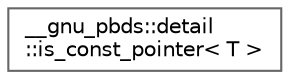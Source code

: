 digraph "Graphical Class Hierarchy"
{
 // LATEX_PDF_SIZE
  bgcolor="transparent";
  edge [fontname=Helvetica,fontsize=10,labelfontname=Helvetica,labelfontsize=10];
  node [fontname=Helvetica,fontsize=10,shape=box,height=0.2,width=0.4];
  rankdir="LR";
  Node0 [id="Node000000",label="__gnu_pbds::detail\l::is_const_pointer\< T \>",height=0.2,width=0.4,color="grey40", fillcolor="white", style="filled",URL="$struct____gnu__pbds_1_1detail_1_1is__const__pointer.html",tooltip=" "];
}
